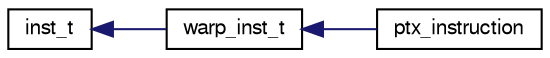 digraph "Graphical Class Hierarchy"
{
  bgcolor="transparent";
  edge [fontname="FreeSans",fontsize="10",labelfontname="FreeSans",labelfontsize="10"];
  node [fontname="FreeSans",fontsize="10",shape=record];
  rankdir="LR";
  Node0 [label="inst_t",height=0.2,width=0.4,color="black",URL="$classinst__t.html"];
  Node0 -> Node1 [dir="back",color="midnightblue",fontsize="10",style="solid",fontname="FreeSans"];
  Node1 [label="warp_inst_t",height=0.2,width=0.4,color="black",URL="$classwarp__inst__t.html"];
  Node1 -> Node2 [dir="back",color="midnightblue",fontsize="10",style="solid",fontname="FreeSans"];
  Node2 [label="ptx_instruction",height=0.2,width=0.4,color="black",URL="$classptx__instruction.html"];
}
